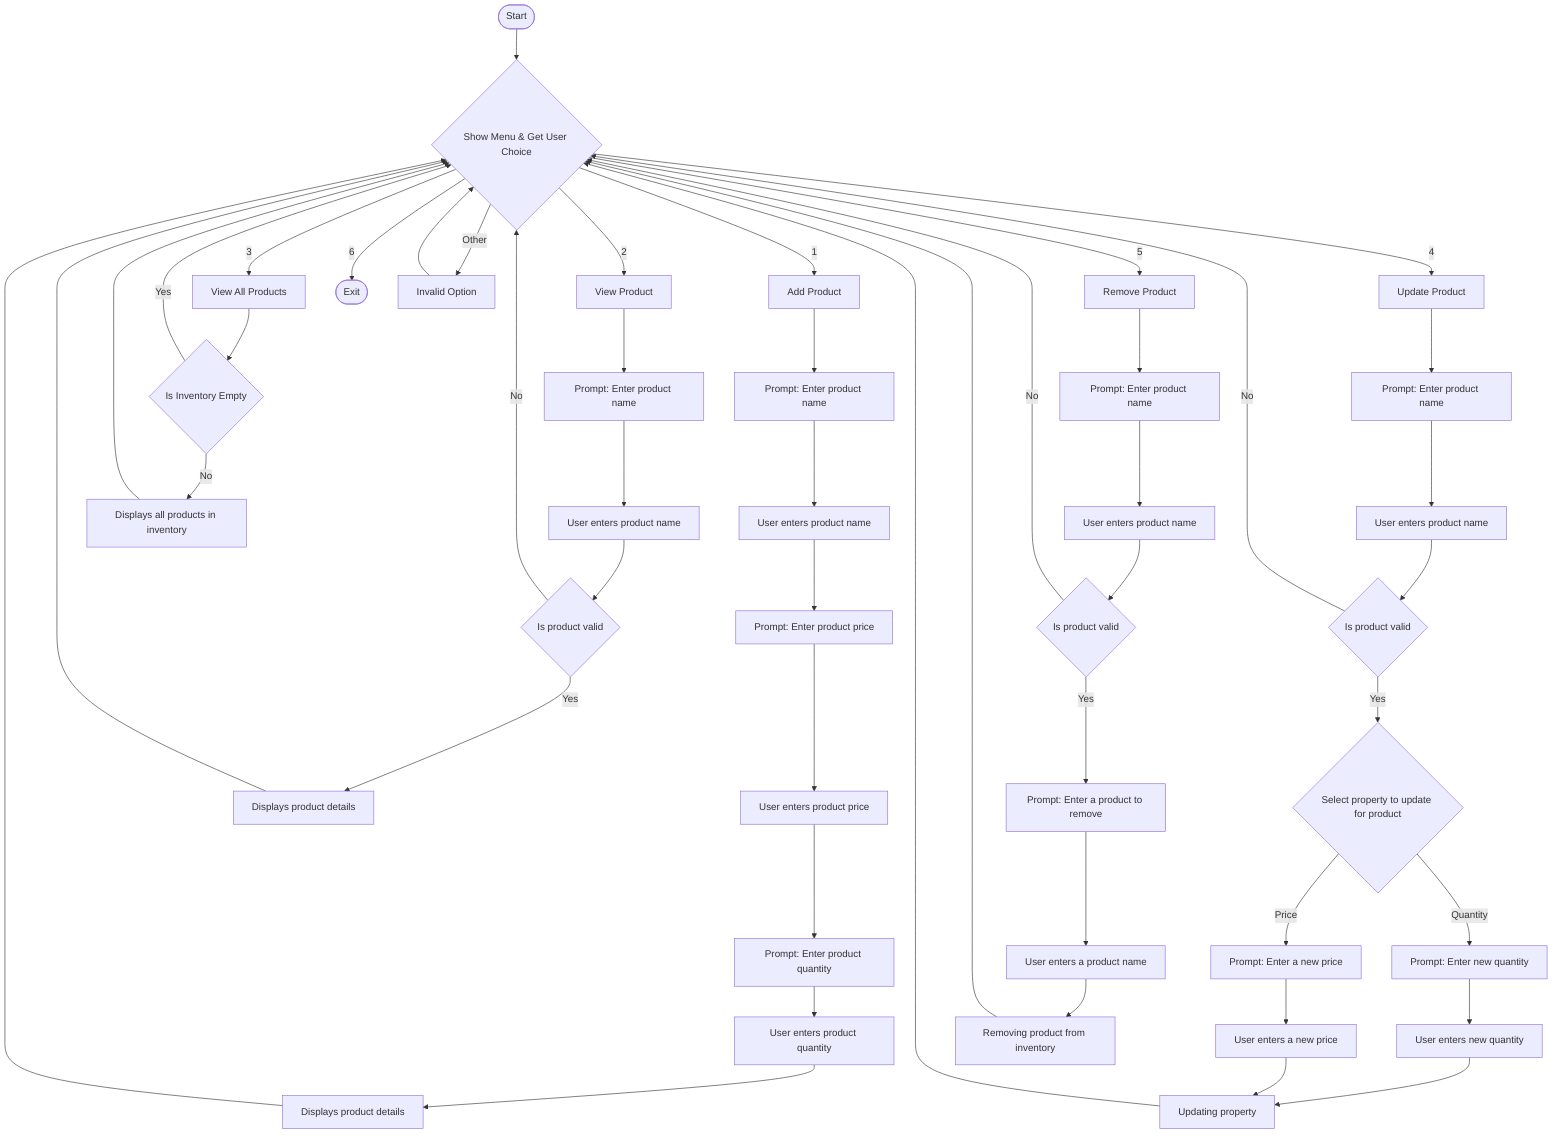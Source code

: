 flowchart TD
    Start([Start])
    Menu{Show Menu & Get User Choice}
    Add[Add Product]
    GetProductName[Prompt: Enter product name]
    SetProductName[User enters product name]
    GetProductPrice[Prompt: Enter product price]
    SetProductPrice[User enters product price]
    GetProductQty[Prompt: Enter product quantity]
    SetProductQty[User enters product quantity]
    DisplayAddProduct[Displays product details] 
    
    ViewOne[View Product]
    DisplayViewProduct[Displays product details]    
    GetProductViewOneName[Prompt: Enter product name]
    SetProductViewOneName[User enters product name]
    InvalidProduct{Is product valid}
    
    ViewAll[View All Products]
    InventoryEmpty{Is Inventory Empty}
    DisplayProducts[Displays all products in inventory]
    
    Update[Update Product]
    GetProductUpdateName[Prompt: Enter product name]
    SetProductUpdateName[User enters product name]
    UpdateProperty{Select property to update for product}
    GetUpdateQty[Prompt: Enter new quantity]
    SetUpdateQty[User enters new quantity]
    GetUpdatePrice[Prompt: Enter a new price]
    SetUpdatePrice[User enters a new price]
    InvalidProductUpdate{Is product valid}
    PostUpdatedProperty[Updating property]

    
    Remove[Remove Product]
    GetProductRemovalName[Prompt: Enter product name]
    SetProductRemovalName[User enters product name]
    GetRemovalProduct[Prompt: Enter a product to remove]
    SetRemovalProduct[User enters a product name]
    RemovalMsg[Removing product from inventory]
    InvalidProductRemoval{Is product valid}
    
    Exit([Exit])
    Invalid[Invalid Option]

    Start --> Menu
    Menu -->|1| Add
    Add --> GetProductName --> SetProductName --> GetProductPrice --> SetProductPrice --> GetProductQty --> SetProductQty --> DisplayAddProduct --> Menu
    Menu -->|2| ViewOne
    ViewOne --> GetProductViewOneName --> SetProductViewOneName --> InvalidProduct -- Yes --> DisplayViewProduct --> Menu
    InvalidProduct -- No --> Menu
    Menu -->|3| ViewAll
    ViewAll --> InventoryEmpty -- Yes --> Menu
    InventoryEmpty -- No --> DisplayProducts --> Menu
    Menu -->|4| Update
    Update --> GetProductUpdateName --> SetProductUpdateName --> InvalidProductUpdate -- Yes --> UpdateProperty
    InvalidProductUpdate -- No --> Menu
    UpdateProperty -- Quantity --> GetUpdateQty --> SetUpdateQty --> PostUpdatedProperty
    UpdateProperty -- Price --> GetUpdatePrice --> SetUpdatePrice --> PostUpdatedProperty
    PostUpdatedProperty --> Menu
    Menu -->|5| Remove
    Remove --> GetProductRemovalName --> SetProductRemovalName --> InvalidProductRemoval -- Yes --> GetRemovalProduct --> SetRemovalProduct --> RemovalMsg --> Menu
    InvalidProductRemoval -- No --> Menu
    Menu -->|6| Exit
    Menu -->|Other| Invalid
    Invalid --> Menu